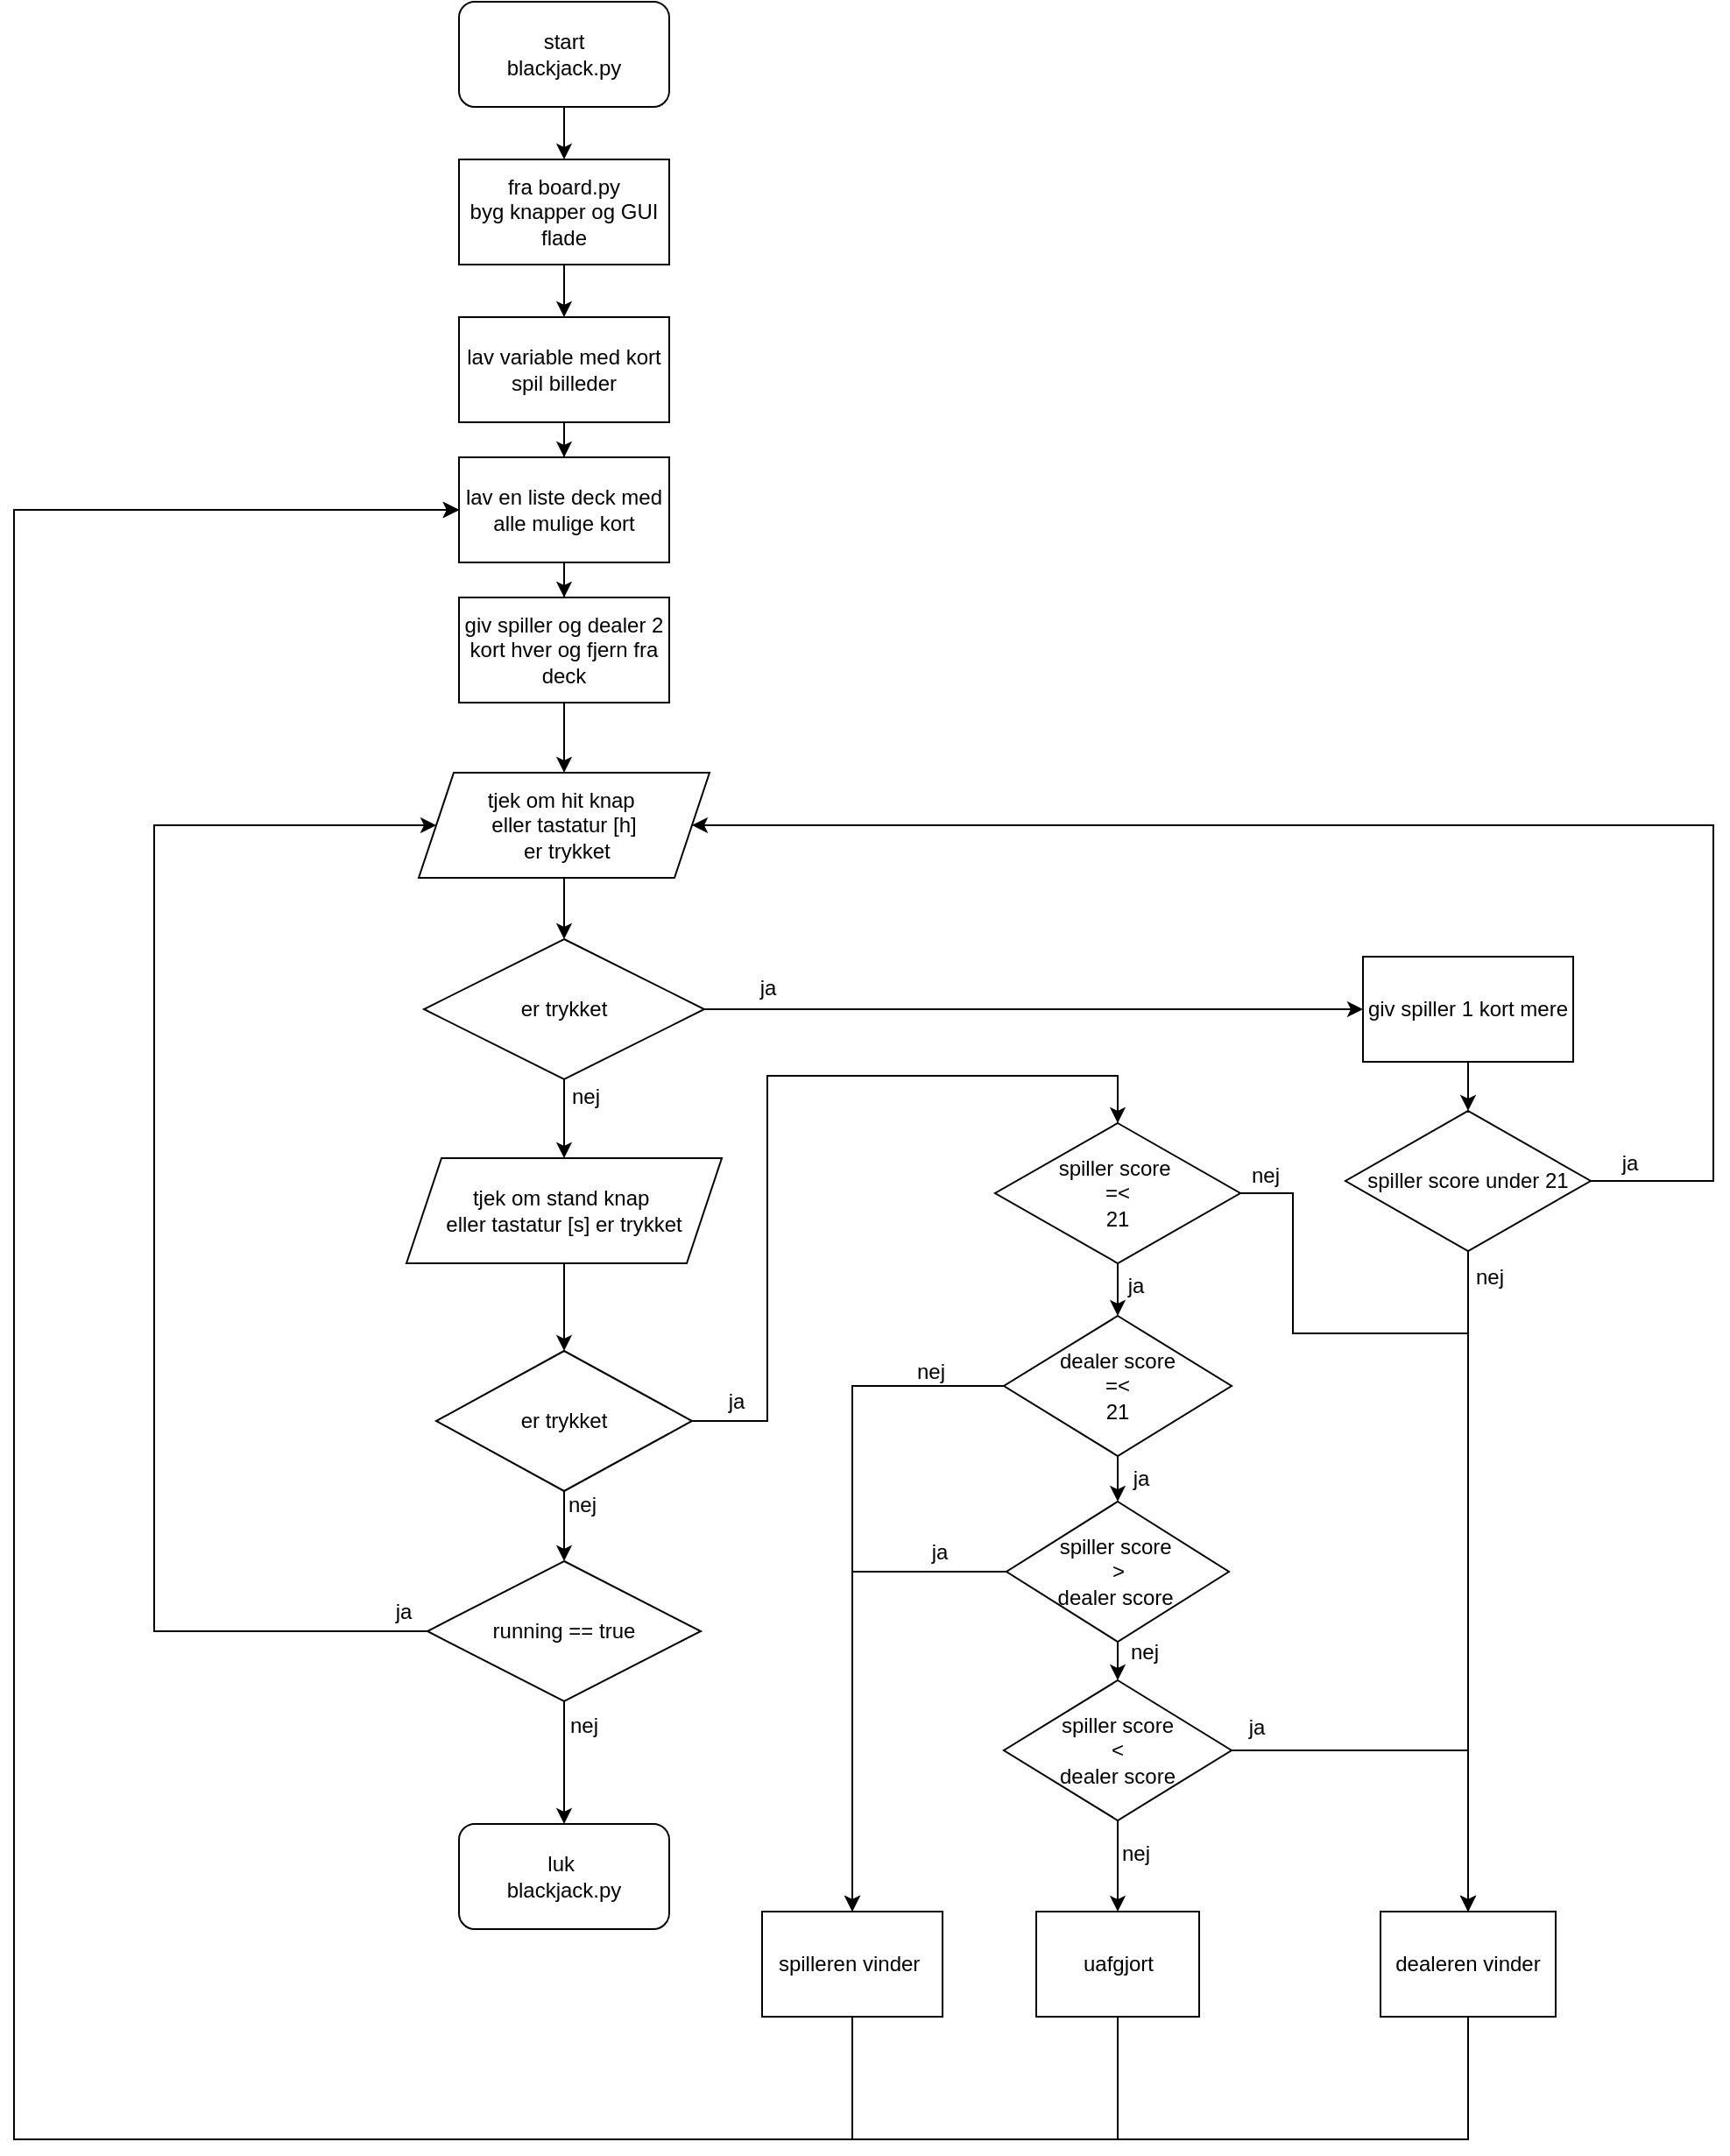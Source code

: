 <mxfile version="27.0.2">
  <diagram id="C5RBs43oDa-KdzZeNtuy" name="Page-1">
    <mxGraphModel dx="1895" dy="1020" grid="1" gridSize="10" guides="1" tooltips="1" connect="1" arrows="1" fold="1" page="1" pageScale="1" pageWidth="827" pageHeight="1169" math="0" shadow="0">
      <root>
        <mxCell id="WIyWlLk6GJQsqaUBKTNV-0" />
        <mxCell id="WIyWlLk6GJQsqaUBKTNV-1" parent="WIyWlLk6GJQsqaUBKTNV-0" />
        <mxCell id="4D4CAw_ETBP6nO-mCrI7-2" style="edgeStyle=orthogonalEdgeStyle;rounded=0;orthogonalLoop=1;jettySize=auto;html=1;" edge="1" parent="WIyWlLk6GJQsqaUBKTNV-1" source="4D4CAw_ETBP6nO-mCrI7-0" target="4D4CAw_ETBP6nO-mCrI7-1">
          <mxGeometry relative="1" as="geometry" />
        </mxCell>
        <mxCell id="4D4CAw_ETBP6nO-mCrI7-0" value="start&lt;div&gt;blackjack.py&lt;/div&gt;" style="rounded=1;whiteSpace=wrap;html=1;" vertex="1" parent="WIyWlLk6GJQsqaUBKTNV-1">
          <mxGeometry x="354" y="50" width="120" height="60" as="geometry" />
        </mxCell>
        <mxCell id="4D4CAw_ETBP6nO-mCrI7-4" style="edgeStyle=orthogonalEdgeStyle;rounded=0;orthogonalLoop=1;jettySize=auto;html=1;entryX=0.5;entryY=0;entryDx=0;entryDy=0;" edge="1" parent="WIyWlLk6GJQsqaUBKTNV-1" source="4D4CAw_ETBP6nO-mCrI7-1" target="4D4CAw_ETBP6nO-mCrI7-3">
          <mxGeometry relative="1" as="geometry" />
        </mxCell>
        <mxCell id="4D4CAw_ETBP6nO-mCrI7-1" value="fra board.py&lt;div&gt;byg knapper og GUI flade&lt;/div&gt;" style="whiteSpace=wrap;html=1;" vertex="1" parent="WIyWlLk6GJQsqaUBKTNV-1">
          <mxGeometry x="354" y="140" width="120" height="60" as="geometry" />
        </mxCell>
        <mxCell id="4D4CAw_ETBP6nO-mCrI7-9" style="edgeStyle=orthogonalEdgeStyle;rounded=0;orthogonalLoop=1;jettySize=auto;html=1;entryX=0.5;entryY=0;entryDx=0;entryDy=0;" edge="1" parent="WIyWlLk6GJQsqaUBKTNV-1" source="4D4CAw_ETBP6nO-mCrI7-3" target="4D4CAw_ETBP6nO-mCrI7-7">
          <mxGeometry relative="1" as="geometry" />
        </mxCell>
        <mxCell id="4D4CAw_ETBP6nO-mCrI7-3" value="lav variable med kort spil billeder" style="rounded=0;whiteSpace=wrap;html=1;" vertex="1" parent="WIyWlLk6GJQsqaUBKTNV-1">
          <mxGeometry x="354" y="230" width="120" height="60" as="geometry" />
        </mxCell>
        <mxCell id="4D4CAw_ETBP6nO-mCrI7-11" style="edgeStyle=orthogonalEdgeStyle;rounded=0;orthogonalLoop=1;jettySize=auto;html=1;entryX=0.5;entryY=0;entryDx=0;entryDy=0;" edge="1" parent="WIyWlLk6GJQsqaUBKTNV-1" source="4D4CAw_ETBP6nO-mCrI7-5" target="4D4CAw_ETBP6nO-mCrI7-10">
          <mxGeometry relative="1" as="geometry" />
        </mxCell>
        <mxCell id="4D4CAw_ETBP6nO-mCrI7-5" value="giv spiller og dealer 2 kort hver og fjern fra deck" style="rounded=0;whiteSpace=wrap;html=1;" vertex="1" parent="WIyWlLk6GJQsqaUBKTNV-1">
          <mxGeometry x="354" y="390" width="120" height="60" as="geometry" />
        </mxCell>
        <mxCell id="4D4CAw_ETBP6nO-mCrI7-8" style="edgeStyle=orthogonalEdgeStyle;rounded=0;orthogonalLoop=1;jettySize=auto;html=1;entryX=0.5;entryY=0;entryDx=0;entryDy=0;" edge="1" parent="WIyWlLk6GJQsqaUBKTNV-1" source="4D4CAw_ETBP6nO-mCrI7-7" target="4D4CAw_ETBP6nO-mCrI7-5">
          <mxGeometry relative="1" as="geometry" />
        </mxCell>
        <mxCell id="4D4CAw_ETBP6nO-mCrI7-7" value="lav en liste deck med alle mulige kort" style="rounded=0;whiteSpace=wrap;html=1;" vertex="1" parent="WIyWlLk6GJQsqaUBKTNV-1">
          <mxGeometry x="354" y="310" width="120" height="60" as="geometry" />
        </mxCell>
        <mxCell id="4D4CAw_ETBP6nO-mCrI7-13" style="edgeStyle=orthogonalEdgeStyle;rounded=0;orthogonalLoop=1;jettySize=auto;html=1;entryX=0.5;entryY=0;entryDx=0;entryDy=0;" edge="1" parent="WIyWlLk6GJQsqaUBKTNV-1" source="4D4CAw_ETBP6nO-mCrI7-10" target="4D4CAw_ETBP6nO-mCrI7-12">
          <mxGeometry relative="1" as="geometry" />
        </mxCell>
        <mxCell id="4D4CAw_ETBP6nO-mCrI7-10" value="tjek om hit knap&amp;nbsp;&lt;div&gt;eller tastatur [h]&lt;div&gt;&amp;nbsp;er trykket&lt;/div&gt;&lt;/div&gt;" style="shape=parallelogram;perimeter=parallelogramPerimeter;whiteSpace=wrap;html=1;fixedSize=1;" vertex="1" parent="WIyWlLk6GJQsqaUBKTNV-1">
          <mxGeometry x="331" y="490" width="166" height="60" as="geometry" />
        </mxCell>
        <mxCell id="4D4CAw_ETBP6nO-mCrI7-15" style="edgeStyle=orthogonalEdgeStyle;rounded=0;orthogonalLoop=1;jettySize=auto;html=1;entryX=0.5;entryY=0;entryDx=0;entryDy=0;" edge="1" parent="WIyWlLk6GJQsqaUBKTNV-1" source="4D4CAw_ETBP6nO-mCrI7-12" target="4D4CAw_ETBP6nO-mCrI7-14">
          <mxGeometry relative="1" as="geometry" />
        </mxCell>
        <mxCell id="4D4CAw_ETBP6nO-mCrI7-28" style="edgeStyle=orthogonalEdgeStyle;rounded=0;orthogonalLoop=1;jettySize=auto;html=1;entryX=0;entryY=0.5;entryDx=0;entryDy=0;" edge="1" parent="WIyWlLk6GJQsqaUBKTNV-1" source="4D4CAw_ETBP6nO-mCrI7-12" target="4D4CAw_ETBP6nO-mCrI7-27">
          <mxGeometry relative="1" as="geometry" />
        </mxCell>
        <mxCell id="4D4CAw_ETBP6nO-mCrI7-12" value="er trykket" style="rhombus;whiteSpace=wrap;html=1;" vertex="1" parent="WIyWlLk6GJQsqaUBKTNV-1">
          <mxGeometry x="334" y="585" width="160" height="80" as="geometry" />
        </mxCell>
        <mxCell id="4D4CAw_ETBP6nO-mCrI7-18" style="edgeStyle=orthogonalEdgeStyle;rounded=0;orthogonalLoop=1;jettySize=auto;html=1;entryX=0.5;entryY=0;entryDx=0;entryDy=0;" edge="1" parent="WIyWlLk6GJQsqaUBKTNV-1" source="4D4CAw_ETBP6nO-mCrI7-14" target="4D4CAw_ETBP6nO-mCrI7-17">
          <mxGeometry relative="1" as="geometry" />
        </mxCell>
        <mxCell id="4D4CAw_ETBP6nO-mCrI7-14" value="tjek om stand knap&amp;nbsp;&lt;div&gt;eller tastatur [s] er trykket&lt;/div&gt;" style="shape=parallelogram;perimeter=parallelogramPerimeter;whiteSpace=wrap;html=1;fixedSize=1;" vertex="1" parent="WIyWlLk6GJQsqaUBKTNV-1">
          <mxGeometry x="324" y="710" width="180" height="60" as="geometry" />
        </mxCell>
        <mxCell id="4D4CAw_ETBP6nO-mCrI7-16" value="nej" style="text;html=1;align=center;verticalAlign=middle;resizable=0;points=[];autosize=1;strokeColor=none;fillColor=none;" vertex="1" parent="WIyWlLk6GJQsqaUBKTNV-1">
          <mxGeometry x="406" y="660" width="40" height="30" as="geometry" />
        </mxCell>
        <mxCell id="4D4CAw_ETBP6nO-mCrI7-23" style="edgeStyle=orthogonalEdgeStyle;rounded=0;orthogonalLoop=1;jettySize=auto;html=1;entryX=0.5;entryY=0;entryDx=0;entryDy=0;" edge="1" parent="WIyWlLk6GJQsqaUBKTNV-1" source="4D4CAw_ETBP6nO-mCrI7-17" target="4D4CAw_ETBP6nO-mCrI7-20">
          <mxGeometry relative="1" as="geometry" />
        </mxCell>
        <mxCell id="4D4CAw_ETBP6nO-mCrI7-46" style="edgeStyle=orthogonalEdgeStyle;rounded=0;orthogonalLoop=1;jettySize=auto;html=1;entryX=0.5;entryY=0;entryDx=0;entryDy=0;" edge="1" parent="WIyWlLk6GJQsqaUBKTNV-1" source="4D4CAw_ETBP6nO-mCrI7-17" target="4D4CAw_ETBP6nO-mCrI7-45">
          <mxGeometry relative="1" as="geometry">
            <Array as="points">
              <mxPoint x="530" y="860" />
              <mxPoint x="530" y="663" />
              <mxPoint x="730" y="663" />
            </Array>
          </mxGeometry>
        </mxCell>
        <mxCell id="4D4CAw_ETBP6nO-mCrI7-17" value="er trykket" style="rhombus;whiteSpace=wrap;html=1;" vertex="1" parent="WIyWlLk6GJQsqaUBKTNV-1">
          <mxGeometry x="341" y="820" width="146" height="80" as="geometry" />
        </mxCell>
        <mxCell id="4D4CAw_ETBP6nO-mCrI7-22" style="edgeStyle=orthogonalEdgeStyle;rounded=0;orthogonalLoop=1;jettySize=auto;html=1;" edge="1" parent="WIyWlLk6GJQsqaUBKTNV-1" source="4D4CAw_ETBP6nO-mCrI7-20" target="4D4CAw_ETBP6nO-mCrI7-21">
          <mxGeometry relative="1" as="geometry" />
        </mxCell>
        <mxCell id="4D4CAw_ETBP6nO-mCrI7-36" style="edgeStyle=orthogonalEdgeStyle;rounded=0;orthogonalLoop=1;jettySize=auto;html=1;entryX=0;entryY=0.5;entryDx=0;entryDy=0;" edge="1" parent="WIyWlLk6GJQsqaUBKTNV-1" source="4D4CAw_ETBP6nO-mCrI7-20" target="4D4CAw_ETBP6nO-mCrI7-10">
          <mxGeometry relative="1" as="geometry">
            <Array as="points">
              <mxPoint x="180" y="980" />
              <mxPoint x="180" y="520" />
            </Array>
          </mxGeometry>
        </mxCell>
        <mxCell id="4D4CAw_ETBP6nO-mCrI7-20" value="running == true" style="rhombus;whiteSpace=wrap;html=1;" vertex="1" parent="WIyWlLk6GJQsqaUBKTNV-1">
          <mxGeometry x="336" y="940" width="156" height="80" as="geometry" />
        </mxCell>
        <mxCell id="4D4CAw_ETBP6nO-mCrI7-21" value="luk&amp;nbsp;&lt;div&gt;blackjack.py&lt;/div&gt;" style="rounded=1;whiteSpace=wrap;html=1;" vertex="1" parent="WIyWlLk6GJQsqaUBKTNV-1">
          <mxGeometry x="354" y="1090" width="120" height="60" as="geometry" />
        </mxCell>
        <mxCell id="4D4CAw_ETBP6nO-mCrI7-24" value="nej" style="text;html=1;align=center;verticalAlign=middle;resizable=0;points=[];autosize=1;strokeColor=none;fillColor=none;" vertex="1" parent="WIyWlLk6GJQsqaUBKTNV-1">
          <mxGeometry x="405" y="1019" width="40" height="30" as="geometry" />
        </mxCell>
        <mxCell id="4D4CAw_ETBP6nO-mCrI7-25" value="nej" style="text;html=1;align=center;verticalAlign=middle;resizable=0;points=[];autosize=1;strokeColor=none;fillColor=none;" vertex="1" parent="WIyWlLk6GJQsqaUBKTNV-1">
          <mxGeometry x="404" y="893" width="40" height="30" as="geometry" />
        </mxCell>
        <mxCell id="4D4CAw_ETBP6nO-mCrI7-31" style="edgeStyle=orthogonalEdgeStyle;rounded=0;orthogonalLoop=1;jettySize=auto;html=1;entryX=0.5;entryY=0;entryDx=0;entryDy=0;" edge="1" parent="WIyWlLk6GJQsqaUBKTNV-1" source="4D4CAw_ETBP6nO-mCrI7-27" target="4D4CAw_ETBP6nO-mCrI7-30">
          <mxGeometry relative="1" as="geometry" />
        </mxCell>
        <mxCell id="4D4CAw_ETBP6nO-mCrI7-27" value="giv spiller 1 kort mere" style="rounded=0;whiteSpace=wrap;html=1;" vertex="1" parent="WIyWlLk6GJQsqaUBKTNV-1">
          <mxGeometry x="870" y="595" width="120" height="60" as="geometry" />
        </mxCell>
        <mxCell id="4D4CAw_ETBP6nO-mCrI7-29" value="ja" style="text;html=1;align=center;verticalAlign=middle;resizable=0;points=[];autosize=1;strokeColor=none;fillColor=none;" vertex="1" parent="WIyWlLk6GJQsqaUBKTNV-1">
          <mxGeometry x="515" y="598" width="30" height="30" as="geometry" />
        </mxCell>
        <mxCell id="4D4CAw_ETBP6nO-mCrI7-35" style="edgeStyle=orthogonalEdgeStyle;rounded=0;orthogonalLoop=1;jettySize=auto;html=1;entryX=1;entryY=0.5;entryDx=0;entryDy=0;" edge="1" parent="WIyWlLk6GJQsqaUBKTNV-1" source="4D4CAw_ETBP6nO-mCrI7-30" target="4D4CAw_ETBP6nO-mCrI7-10">
          <mxGeometry relative="1" as="geometry">
            <Array as="points">
              <mxPoint x="1070" y="723" />
              <mxPoint x="1070" y="520" />
            </Array>
          </mxGeometry>
        </mxCell>
        <mxCell id="4D4CAw_ETBP6nO-mCrI7-42" style="edgeStyle=orthogonalEdgeStyle;rounded=0;orthogonalLoop=1;jettySize=auto;html=1;" edge="1" parent="WIyWlLk6GJQsqaUBKTNV-1" source="4D4CAw_ETBP6nO-mCrI7-30" target="4D4CAw_ETBP6nO-mCrI7-40">
          <mxGeometry relative="1" as="geometry" />
        </mxCell>
        <mxCell id="4D4CAw_ETBP6nO-mCrI7-30" value="spiller score under 21" style="rhombus;whiteSpace=wrap;html=1;" vertex="1" parent="WIyWlLk6GJQsqaUBKTNV-1">
          <mxGeometry x="860" y="683" width="140" height="80" as="geometry" />
        </mxCell>
        <mxCell id="4D4CAw_ETBP6nO-mCrI7-32" value="ja" style="text;html=1;align=center;verticalAlign=middle;resizable=0;points=[];autosize=1;strokeColor=none;fillColor=none;" vertex="1" parent="WIyWlLk6GJQsqaUBKTNV-1">
          <mxGeometry x="307" y="954" width="30" height="30" as="geometry" />
        </mxCell>
        <mxCell id="4D4CAw_ETBP6nO-mCrI7-37" value="ja" style="text;html=1;align=center;verticalAlign=middle;resizable=0;points=[];autosize=1;strokeColor=none;fillColor=none;" vertex="1" parent="WIyWlLk6GJQsqaUBKTNV-1">
          <mxGeometry x="1007" y="698" width="30" height="30" as="geometry" />
        </mxCell>
        <mxCell id="4D4CAw_ETBP6nO-mCrI7-81" style="edgeStyle=orthogonalEdgeStyle;rounded=0;orthogonalLoop=1;jettySize=auto;html=1;entryX=0;entryY=0.5;entryDx=0;entryDy=0;" edge="1" parent="WIyWlLk6GJQsqaUBKTNV-1" source="4D4CAw_ETBP6nO-mCrI7-39" target="4D4CAw_ETBP6nO-mCrI7-7">
          <mxGeometry relative="1" as="geometry">
            <Array as="points">
              <mxPoint x="578" y="1270" />
              <mxPoint x="100" y="1270" />
              <mxPoint x="100" y="340" />
            </Array>
          </mxGeometry>
        </mxCell>
        <mxCell id="4D4CAw_ETBP6nO-mCrI7-39" value="spilleren vinder&amp;nbsp;" style="rounded=0;whiteSpace=wrap;html=1;" vertex="1" parent="WIyWlLk6GJQsqaUBKTNV-1">
          <mxGeometry x="527" y="1140" width="103" height="60" as="geometry" />
        </mxCell>
        <mxCell id="4D4CAw_ETBP6nO-mCrI7-83" style="edgeStyle=orthogonalEdgeStyle;rounded=0;orthogonalLoop=1;jettySize=auto;html=1;entryX=0;entryY=0.5;entryDx=0;entryDy=0;" edge="1" parent="WIyWlLk6GJQsqaUBKTNV-1" source="4D4CAw_ETBP6nO-mCrI7-40" target="4D4CAw_ETBP6nO-mCrI7-7">
          <mxGeometry relative="1" as="geometry">
            <Array as="points">
              <mxPoint x="930" y="1270" />
              <mxPoint x="100" y="1270" />
              <mxPoint x="100" y="340" />
            </Array>
          </mxGeometry>
        </mxCell>
        <mxCell id="4D4CAw_ETBP6nO-mCrI7-40" value="dealeren vinder" style="rounded=0;whiteSpace=wrap;html=1;" vertex="1" parent="WIyWlLk6GJQsqaUBKTNV-1">
          <mxGeometry x="880" y="1140" width="100" height="60" as="geometry" />
        </mxCell>
        <mxCell id="4D4CAw_ETBP6nO-mCrI7-82" style="edgeStyle=orthogonalEdgeStyle;rounded=0;orthogonalLoop=1;jettySize=auto;html=1;entryX=0;entryY=0.5;entryDx=0;entryDy=0;" edge="1" parent="WIyWlLk6GJQsqaUBKTNV-1" source="4D4CAw_ETBP6nO-mCrI7-41" target="4D4CAw_ETBP6nO-mCrI7-7">
          <mxGeometry relative="1" as="geometry">
            <mxPoint x="350" y="350" as="targetPoint" />
            <Array as="points">
              <mxPoint x="730" y="1270" />
              <mxPoint x="100" y="1270" />
              <mxPoint x="100" y="340" />
            </Array>
          </mxGeometry>
        </mxCell>
        <mxCell id="4D4CAw_ETBP6nO-mCrI7-41" value="uafgjort" style="rounded=0;whiteSpace=wrap;html=1;" vertex="1" parent="WIyWlLk6GJQsqaUBKTNV-1">
          <mxGeometry x="683.5" y="1140" width="93" height="60" as="geometry" />
        </mxCell>
        <mxCell id="4D4CAw_ETBP6nO-mCrI7-43" value="nej" style="text;html=1;align=center;verticalAlign=middle;resizable=0;points=[];autosize=1;strokeColor=none;fillColor=none;" vertex="1" parent="WIyWlLk6GJQsqaUBKTNV-1">
          <mxGeometry x="922" y="763" width="40" height="30" as="geometry" />
        </mxCell>
        <mxCell id="4D4CAw_ETBP6nO-mCrI7-71" style="edgeStyle=orthogonalEdgeStyle;rounded=0;orthogonalLoop=1;jettySize=auto;html=1;entryX=0.5;entryY=0;entryDx=0;entryDy=0;" edge="1" parent="WIyWlLk6GJQsqaUBKTNV-1" source="4D4CAw_ETBP6nO-mCrI7-44" target="4D4CAw_ETBP6nO-mCrI7-68">
          <mxGeometry relative="1" as="geometry" />
        </mxCell>
        <mxCell id="4D4CAw_ETBP6nO-mCrI7-79" style="edgeStyle=orthogonalEdgeStyle;rounded=0;orthogonalLoop=1;jettySize=auto;html=1;entryX=0.5;entryY=0;entryDx=0;entryDy=0;" edge="1" parent="WIyWlLk6GJQsqaUBKTNV-1" source="4D4CAw_ETBP6nO-mCrI7-44" target="4D4CAw_ETBP6nO-mCrI7-39">
          <mxGeometry relative="1" as="geometry" />
        </mxCell>
        <mxCell id="4D4CAw_ETBP6nO-mCrI7-44" value="spiller score&amp;nbsp;&lt;div&gt;&lt;span style=&quot;background-color: transparent; color: light-dark(rgb(0, 0, 0), rgb(255, 255, 255));&quot;&gt;&amp;gt;&lt;/span&gt;&lt;div&gt;&lt;span style=&quot;background-color: transparent; color: light-dark(rgb(0, 0, 0), rgb(255, 255, 255));&quot;&gt;dealer score&lt;/span&gt;&lt;span style=&quot;background-color: transparent; color: light-dark(rgb(0, 0, 0), rgb(255, 255, 255));&quot;&gt;&amp;nbsp;&lt;/span&gt;&lt;/div&gt;&lt;/div&gt;" style="rhombus;whiteSpace=wrap;html=1;" vertex="1" parent="WIyWlLk6GJQsqaUBKTNV-1">
          <mxGeometry x="666.5" y="906" width="127" height="80" as="geometry" />
        </mxCell>
        <mxCell id="4D4CAw_ETBP6nO-mCrI7-51" style="edgeStyle=orthogonalEdgeStyle;rounded=0;orthogonalLoop=1;jettySize=auto;html=1;entryX=0.5;entryY=0;entryDx=0;entryDy=0;" edge="1" parent="WIyWlLk6GJQsqaUBKTNV-1" source="4D4CAw_ETBP6nO-mCrI7-45" target="4D4CAw_ETBP6nO-mCrI7-40">
          <mxGeometry relative="1" as="geometry">
            <Array as="points">
              <mxPoint x="830" y="730" />
              <mxPoint x="830" y="810" />
              <mxPoint x="930" y="810" />
            </Array>
          </mxGeometry>
        </mxCell>
        <mxCell id="4D4CAw_ETBP6nO-mCrI7-61" style="edgeStyle=orthogonalEdgeStyle;rounded=0;orthogonalLoop=1;jettySize=auto;html=1;entryX=0.5;entryY=0;entryDx=0;entryDy=0;" edge="1" parent="WIyWlLk6GJQsqaUBKTNV-1" source="4D4CAw_ETBP6nO-mCrI7-45" target="4D4CAw_ETBP6nO-mCrI7-56">
          <mxGeometry relative="1" as="geometry" />
        </mxCell>
        <mxCell id="4D4CAw_ETBP6nO-mCrI7-45" value="spiller score&amp;nbsp;&lt;div&gt;=&amp;lt;&lt;/div&gt;&lt;div&gt;21&lt;/div&gt;" style="rhombus;whiteSpace=wrap;html=1;" vertex="1" parent="WIyWlLk6GJQsqaUBKTNV-1">
          <mxGeometry x="660" y="690" width="140" height="80" as="geometry" />
        </mxCell>
        <mxCell id="4D4CAw_ETBP6nO-mCrI7-47" value="ja" style="text;html=1;align=center;verticalAlign=middle;resizable=0;points=[];autosize=1;strokeColor=none;fillColor=none;" vertex="1" parent="WIyWlLk6GJQsqaUBKTNV-1">
          <mxGeometry x="497" y="834" width="30" height="30" as="geometry" />
        </mxCell>
        <mxCell id="4D4CAw_ETBP6nO-mCrI7-52" value="ja" style="text;html=1;align=center;verticalAlign=middle;resizable=0;points=[];autosize=1;strokeColor=none;fillColor=none;rotation=0;" vertex="1" parent="WIyWlLk6GJQsqaUBKTNV-1">
          <mxGeometry x="793.5" y="1020" width="30" height="30" as="geometry" />
        </mxCell>
        <mxCell id="4D4CAw_ETBP6nO-mCrI7-53" value="nej" style="text;html=1;align=center;verticalAlign=middle;resizable=0;points=[];autosize=1;strokeColor=none;fillColor=none;" vertex="1" parent="WIyWlLk6GJQsqaUBKTNV-1">
          <mxGeometry x="793.5" y="705" width="40" height="30" as="geometry" />
        </mxCell>
        <mxCell id="4D4CAw_ETBP6nO-mCrI7-54" value="ja" style="text;html=1;align=center;verticalAlign=middle;resizable=0;points=[];autosize=1;strokeColor=none;fillColor=none;" vertex="1" parent="WIyWlLk6GJQsqaUBKTNV-1">
          <mxGeometry x="613" y="920" width="30" height="30" as="geometry" />
        </mxCell>
        <mxCell id="4D4CAw_ETBP6nO-mCrI7-55" value="nej" style="text;html=1;align=center;verticalAlign=middle;resizable=0;points=[];autosize=1;strokeColor=none;fillColor=none;" vertex="1" parent="WIyWlLk6GJQsqaUBKTNV-1">
          <mxGeometry x="725" y="977" width="40" height="30" as="geometry" />
        </mxCell>
        <mxCell id="4D4CAw_ETBP6nO-mCrI7-65" style="edgeStyle=orthogonalEdgeStyle;rounded=0;orthogonalLoop=1;jettySize=auto;html=1;entryX=0.5;entryY=0;entryDx=0;entryDy=0;" edge="1" parent="WIyWlLk6GJQsqaUBKTNV-1" source="4D4CAw_ETBP6nO-mCrI7-56" target="4D4CAw_ETBP6nO-mCrI7-44">
          <mxGeometry relative="1" as="geometry" />
        </mxCell>
        <mxCell id="4D4CAw_ETBP6nO-mCrI7-78" style="edgeStyle=orthogonalEdgeStyle;rounded=0;orthogonalLoop=1;jettySize=auto;html=1;entryX=0.5;entryY=0;entryDx=0;entryDy=0;" edge="1" parent="WIyWlLk6GJQsqaUBKTNV-1" source="4D4CAw_ETBP6nO-mCrI7-56" target="4D4CAw_ETBP6nO-mCrI7-39">
          <mxGeometry relative="1" as="geometry" />
        </mxCell>
        <mxCell id="4D4CAw_ETBP6nO-mCrI7-56" value="dealer score&lt;div&gt;=&amp;lt;&lt;/div&gt;&lt;div&gt;21&lt;/div&gt;" style="rhombus;whiteSpace=wrap;html=1;" vertex="1" parent="WIyWlLk6GJQsqaUBKTNV-1">
          <mxGeometry x="665" y="800" width="130" height="80" as="geometry" />
        </mxCell>
        <mxCell id="4D4CAw_ETBP6nO-mCrI7-59" value="nej" style="text;html=1;align=center;verticalAlign=middle;resizable=0;points=[];autosize=1;strokeColor=none;fillColor=none;" vertex="1" parent="WIyWlLk6GJQsqaUBKTNV-1">
          <mxGeometry x="603" y="817" width="40" height="30" as="geometry" />
        </mxCell>
        <mxCell id="4D4CAw_ETBP6nO-mCrI7-66" value="ja" style="text;html=1;align=center;verticalAlign=middle;resizable=0;points=[];autosize=1;strokeColor=none;fillColor=none;" vertex="1" parent="WIyWlLk6GJQsqaUBKTNV-1">
          <mxGeometry x="728" y="878" width="30" height="30" as="geometry" />
        </mxCell>
        <mxCell id="4D4CAw_ETBP6nO-mCrI7-67" value="ja" style="text;html=1;align=center;verticalAlign=middle;resizable=0;points=[];autosize=1;strokeColor=none;fillColor=none;" vertex="1" parent="WIyWlLk6GJQsqaUBKTNV-1">
          <mxGeometry x="725" y="768" width="30" height="30" as="geometry" />
        </mxCell>
        <mxCell id="4D4CAw_ETBP6nO-mCrI7-77" style="edgeStyle=orthogonalEdgeStyle;rounded=0;orthogonalLoop=1;jettySize=auto;html=1;entryX=0.5;entryY=0;entryDx=0;entryDy=0;" edge="1" parent="WIyWlLk6GJQsqaUBKTNV-1" source="4D4CAw_ETBP6nO-mCrI7-68" target="4D4CAw_ETBP6nO-mCrI7-41">
          <mxGeometry relative="1" as="geometry" />
        </mxCell>
        <mxCell id="4D4CAw_ETBP6nO-mCrI7-80" style="edgeStyle=orthogonalEdgeStyle;rounded=0;orthogonalLoop=1;jettySize=auto;html=1;entryX=0.5;entryY=0;entryDx=0;entryDy=0;" edge="1" parent="WIyWlLk6GJQsqaUBKTNV-1" source="4D4CAw_ETBP6nO-mCrI7-68" target="4D4CAw_ETBP6nO-mCrI7-40">
          <mxGeometry relative="1" as="geometry" />
        </mxCell>
        <mxCell id="4D4CAw_ETBP6nO-mCrI7-68" value="spiller score&lt;div&gt;&amp;lt;&lt;/div&gt;&lt;div&gt;dealer score&lt;/div&gt;" style="rhombus;whiteSpace=wrap;html=1;" vertex="1" parent="WIyWlLk6GJQsqaUBKTNV-1">
          <mxGeometry x="665" y="1008" width="130" height="80" as="geometry" />
        </mxCell>
        <mxCell id="4D4CAw_ETBP6nO-mCrI7-74" value="nej" style="text;html=1;align=center;verticalAlign=middle;resizable=0;points=[];autosize=1;strokeColor=none;fillColor=none;" vertex="1" parent="WIyWlLk6GJQsqaUBKTNV-1">
          <mxGeometry x="720" y="1092" width="40" height="30" as="geometry" />
        </mxCell>
      </root>
    </mxGraphModel>
  </diagram>
</mxfile>
